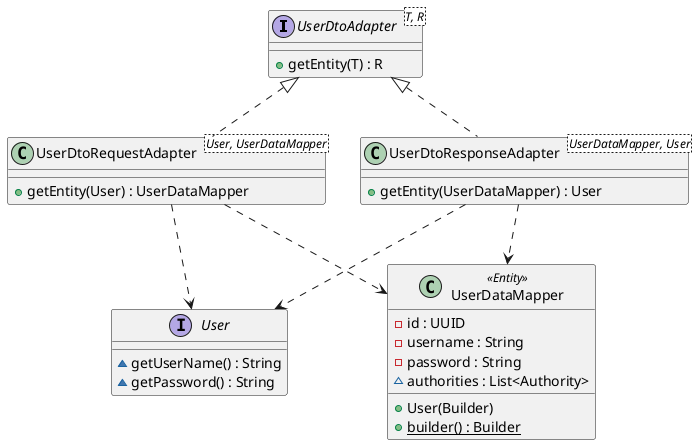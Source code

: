 @startuml adapter

interface UserDtoAdapter<T, R> {
  +getEntity(T) : R
}

class UserDtoRequestAdapter<User, UserDataMapper> implements UserDtoAdapter {
  +getEntity(User) : UserDataMapper
}

class UserDtoResponseAdapter<UserDataMapper, User> implements UserDtoAdapter {
  +getEntity(UserDataMapper) : User
}

interface User {
  ~getUserName() : String
  ~getPassword() : String
}

class UserDataMapper <<Entity>> {
  -id : UUID
  -username : String
  -password : String
  ~authorities : List<Authority>
  +User(Builder)
  {static} +builder() : Builder
}

UserDtoRequestAdapter ..> User
UserDtoRequestAdapter ..> UserDataMapper

UserDtoResponseAdapter ..> User
UserDtoResponseAdapter ..> UserDataMapper

@enduml
